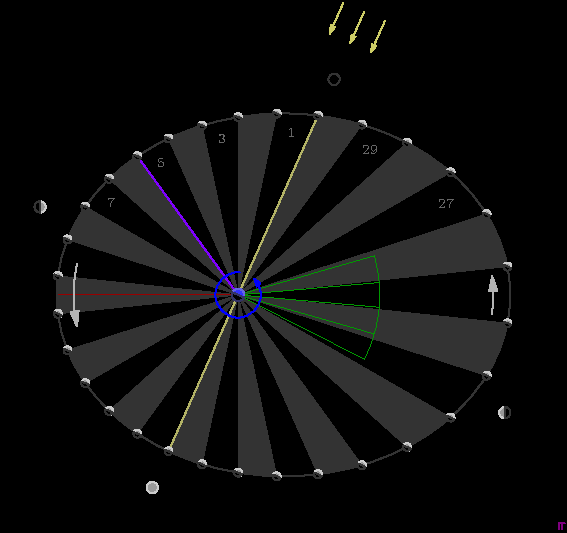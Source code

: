 settings.tex="pdflatex";
if(settings.render < 0) settings.render=4;
settings.toolbar=false;
viewportmargin=(2,2);

real a=32, b=40, d=10, dt=20;
real e=66;
pair c = (-8,0);
real r=4, r1=3;
real re=1.1, rm=.7;

path sig=(0,0)--(0,1)--(1,1)--(.5,1)--(.5,0);

size(10cm,15cm);

fill((-b-d,-a-d)--(-b-d,a+dt)--(b+d,a+dt)--(b+d,-a-d)--cycle,black);

//DefaultHead=HookHead;
DefaultHead=SimpleHead;

path orbit = ellipse((0,0),b,a);
path earth = circle(c,re);
path moon = circle(c,rm);
path nearth = buildcycle(arc(c,re,e+80,e-80,CCW),(c+2*dir(e-90))--(c+2*dir(e+90)));
path nmoon = buildcycle(arc(c,rm,e+80,e-80,CCW),(c+dir(e-90))--(c+dir(e+90)));


pair[] p;

for (int i=1;i<=30;++i) {
	path q = (c--(c+2*a*dir(e+12*i)));
	p.push(intersectionpoint(orbit, q));
}

for (int i=0;i<30;i+=2) {
	fill(buildcycle(orbit,(p[i+1]--c--p[i])),rgb(.2,.2,.2));
}

draw(c--p[29],rgb(.7,.7,.4));
draw(c--p[14],rgb(.7,.7,.4));
draw(c--p[4],purple);
draw(c--(-b,0),rgb(.6,0,0)+.3);

draw(orbit,rgb(.2,.2,.2));

for (int i=0;i<30;++i) {
	filldraw(shift(p[i]-c)*moon,rgb(.6,.6,.6),rgb(.8,.8,.8));
	filldraw(shift(p[i]-c)*nmoon,rgb(0,0,0),rgb(.2,.2,.2));
}

//for (int i=0;i<30;i+=2) label(format("$%d$",i+1),p[i]+(p[i+1]-c)*.09+(p[i+1]-p[i])*0.12);

defaultpen(fontsize(7pt));
label("1",c+.9((p[29]+p[0])/2-c),rgb(.4,.4,.4));
label("3",c+.9((p[1]+p[2])/2-c),rgb(.4,.4,.4));
label("5",c+.9((p[3]+p[4])/2-c),rgb(.4,.4,.4));
label("7",c+.9((p[5]+p[6])/2-c),rgb(.4,.4,.4));
label("27",c+.9((p[25]+p[26])/2-c),rgb(.4,.4,.4));
label("29",c+.9((p[27]+p[28])/2-c),rgb(.4,.4,.4));

real rd=25;
path pd=arc(c,rd,e+12*22+3,e+12*26-2,CCW);

draw(pd,rgb(0,.6,0)+.3);
draw(c--(c+rd*dir(e+12*22+3)),rgb(0,.6,0)+.3);
draw(c--(c+rd*dir(e+12*23+2)),rgb(0,.6,0)+.3);
draw(c--(c+rd*dir(e+12*24+1)),rgb(0,.6,0)+.3);
draw(c--(c+rd*dir(e+12*25-1)),rgb(0,.6,0)+.3);
draw(c--(c+rd*dir(e+12*26-2)),rgb(0,.6,0)+.3);

filldraw(earth,rgb(.2,.2,1),rgb(.4,.4,.9));
filldraw(nearth,rgb(0,0,0),rgb(.2,.2,.4));

path q1 = (c--(c+2*a*dir(170)));
path q2 = (c--(c+2*a*dir(190)));
real[] t1 = intersect(orbit, q1);
real[] t2 = intersect(orbit, q2);
path aa = subpath(orbit,t1[0],t2[0]);
draw(shift(3*dir(0))*aa,rgb(.7,.7,.7),Arrow);

path q1 = (c--(c+2*a*dir(174)));
path q2 = (c--(c+2*a*dir(186)));
real[] t1 = intersect(orbit, q1);
real[] t2 = intersect(orbit, q2);
path aa = subpath(orbit,t1[0],t2[0]);
draw(shift(-3*dir(0))*scale(-1)*aa,rgb(.7,.7,.7),Arrow);

draw(arc(c,4,e+20,e-20,CCW),blue,Arrow(size=1.5mm));

filldraw(circle(p[29]+7*dir(e),1),rgb(0,0,0),rgb(.2,.2,.2));
filldraw(circle(p[14]+7*dir(e+180),1),rgb(.6,.6,.6),rgb(.8,.8,.8));
pair cc=(p[6]+p[7])/2+7*dir(e+90);
filldraw(circle(cc,1),rgb(.6,.6,.6),rgb(.8,.8,.8));
filldraw(buildcycle(arc(cc,1,80,280,CCW),(cc+2*dir(-90))--(cc+2*dir(90))),rgb(0,0,0),rgb(.2,.2,.2));
pair cc=(p[21]+p[22])/2+7*dir(e-90);
filldraw(circle(cc,1),rgb(.6,.6,.6),rgb(.8,.8,.8));
filldraw(buildcycle(arc(cc,1,100,260,CW),(cc+2*dir(-90))--(cc+2*dir(90))),rgb(0,0,0),rgb(.2,.2,.2));

pair cc = p[29]+20*dir(e);
draw(cc--(cc+6*dir(e+180)),rgb(.8,.8,.4),Arrow(size=1.5mm));
cc += 4*dir(e+90);
draw(cc--(cc+6*dir(e+180)),rgb(.8,.8,.4),Arrow(size=1.5mm));
cc -= 8*dir(e+90);
draw(cc--(cc+6*dir(e+180)),rgb(.8,.8,.4),Arrow(size=1.5mm));

//dot((b+10,0),black);dot((-b-10,0),black);dot((0,a+18),black);dot((0,-a-10),black);

draw(shift(b+8.6,-a-9.3)*sig,rgb(.5,0,.5));


//shipout(scale(4.0) * currentpicture.fit());
//shipout(bbox(2mm,invisible));

//pen ppp = black; shipout(bbox(ppp,Fill));

